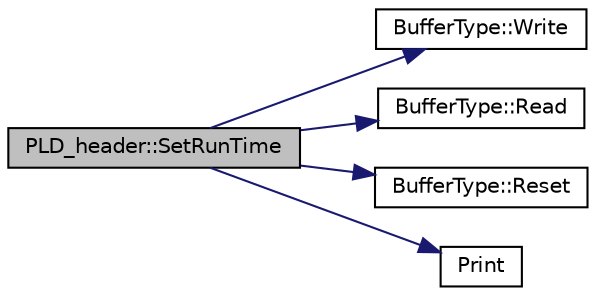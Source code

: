 digraph "PLD_header::SetRunTime"
{
  edge [fontname="Helvetica",fontsize="10",labelfontname="Helvetica",labelfontsize="10"];
  node [fontname="Helvetica",fontsize="10",shape=record];
  rankdir="LR";
  Node1 [label="PLD_header::SetRunTime",height=0.2,width=0.4,color="black", fillcolor="grey75", style="filled", fontcolor="black"];
  Node1 -> Node2 [color="midnightblue",fontsize="10",style="solid",fontname="Helvetica"];
  Node2 [label="BufferType::Write",height=0.2,width=0.4,color="black", fillcolor="white", style="filled",URL="$d4/d57/class_buffer_type.html#a36e4f7879ba14261a055ed8d651dc387",tooltip="Returns only false if not overloaded. "];
  Node1 -> Node3 [color="midnightblue",fontsize="10",style="solid",fontname="Helvetica"];
  Node3 [label="BufferType::Read",height=0.2,width=0.4,color="black", fillcolor="white", style="filled",URL="$d4/d57/class_buffer_type.html#a782e1d708936a5bfc1ad94b9558fcc2c",tooltip="Returns only false if not overloaded. "];
  Node1 -> Node4 [color="midnightblue",fontsize="10",style="solid",fontname="Helvetica"];
  Node4 [label="BufferType::Reset",height=0.2,width=0.4,color="black", fillcolor="white", style="filled",URL="$d4/d57/class_buffer_type.html#a2e13cabd2c5d3a208b0a97f096e1aaef",tooltip="Does nothing if not overloaded. "];
  Node1 -> Node5 [color="midnightblue",fontsize="10",style="solid",fontname="Helvetica"];
  Node5 [label="Print",height=0.2,width=0.4,color="black", fillcolor="white", style="filled",URL="$dd/dd8/_ldf_reader_8cpp.html#a1784e65c32e40cf68e49e48b09440516"];
}
